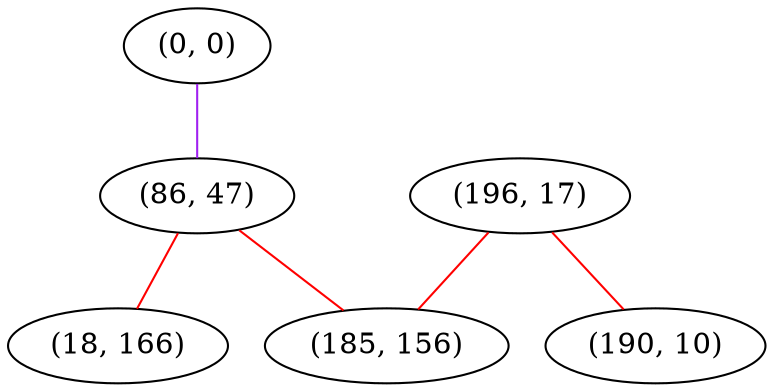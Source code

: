 graph "" {
"(0, 0)";
"(86, 47)";
"(196, 17)";
"(190, 10)";
"(18, 166)";
"(185, 156)";
"(0, 0)" -- "(86, 47)"  [color=purple, key=0, weight=4];
"(86, 47)" -- "(18, 166)"  [color=red, key=0, weight=1];
"(86, 47)" -- "(185, 156)"  [color=red, key=0, weight=1];
"(196, 17)" -- "(190, 10)"  [color=red, key=0, weight=1];
"(196, 17)" -- "(185, 156)"  [color=red, key=0, weight=1];
}
